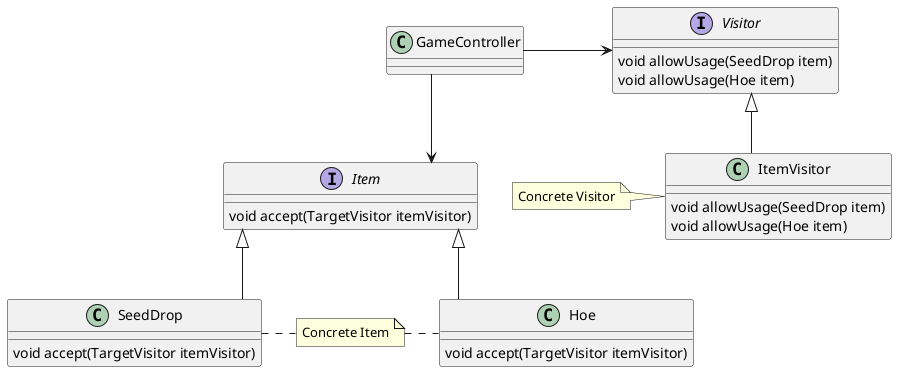 @startuml Command
skinparam linetype ortho

note "Concrete Visitor" as n1
note "Concrete Item" as n2

class GameController{
}

interface Visitor{
  void allowUsage(SeedDrop item)
  void allowUsage(Hoe item)
}

class ItemVisitor{
  void allowUsage(SeedDrop item)
  void allowUsage(Hoe item)
}

interface Item{
  void accept(TargetVisitor itemVisitor)
}

class Hoe{
  void accept(TargetVisitor itemVisitor)
}

class SeedDrop{
  void accept(TargetVisitor itemVisitor)
}

n1 . ItemVisitor
n2 . Hoe
SeedDrop . n2
Visitor <|--ItemVisitor
Item <|-- Hoe
Item <|-- SeedDrop
GameController->Visitor
GameController-->Item

@enduml
